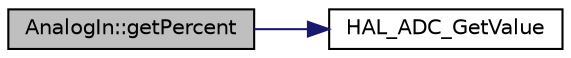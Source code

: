 digraph "AnalogIn::getPercent"
{
  edge [fontname="Helvetica",fontsize="10",labelfontname="Helvetica",labelfontsize="10"];
  node [fontname="Helvetica",fontsize="10",shape=record];
  rankdir="LR";
  Node8 [label="AnalogIn::getPercent",height=0.2,width=0.4,color="black", fillcolor="grey75", style="filled", fontcolor="black"];
  Node8 -> Node9 [color="midnightblue",fontsize="10",style="solid",fontname="Helvetica"];
  Node9 [label="HAL_ADC_GetValue",height=0.2,width=0.4,color="black", fillcolor="white", style="filled",URL="$group___a_d_c___exported___functions___group2.html#ga421008ca3885339acb12f400958ffbe4"];
}
